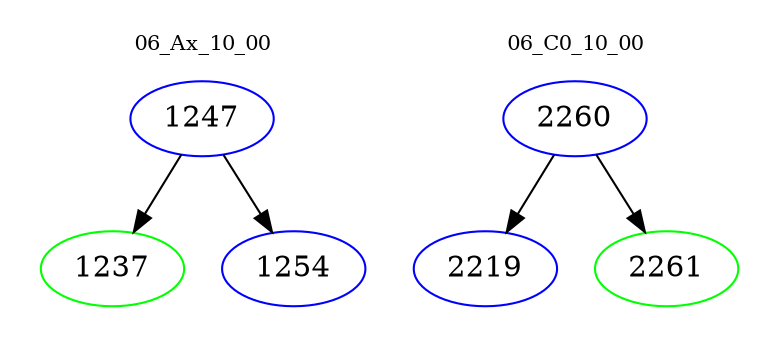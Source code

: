 digraph{
subgraph cluster_0 {
color = white
label = "06_Ax_10_00";
fontsize=10;
T0_1247 [label="1247", color="blue"]
T0_1247 -> T0_1237 [color="black"]
T0_1237 [label="1237", color="green"]
T0_1247 -> T0_1254 [color="black"]
T0_1254 [label="1254", color="blue"]
}
subgraph cluster_1 {
color = white
label = "06_C0_10_00";
fontsize=10;
T1_2260 [label="2260", color="blue"]
T1_2260 -> T1_2219 [color="black"]
T1_2219 [label="2219", color="blue"]
T1_2260 -> T1_2261 [color="black"]
T1_2261 [label="2261", color="green"]
}
}

